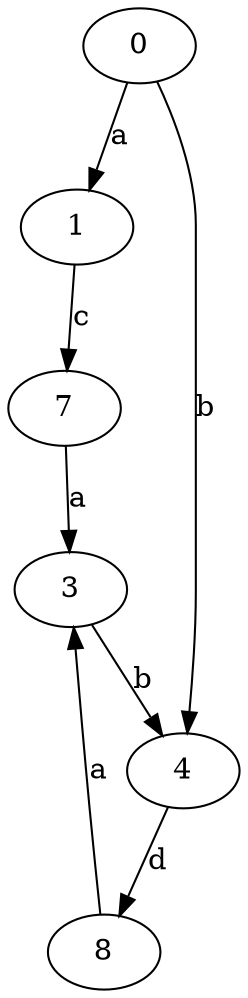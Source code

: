 strict digraph  {
1;
3;
4;
0;
7;
8;
1 -> 7  [label=c];
3 -> 4  [label=b];
4 -> 8  [label=d];
0 -> 1  [label=a];
0 -> 4  [label=b];
7 -> 3  [label=a];
8 -> 3  [label=a];
}
